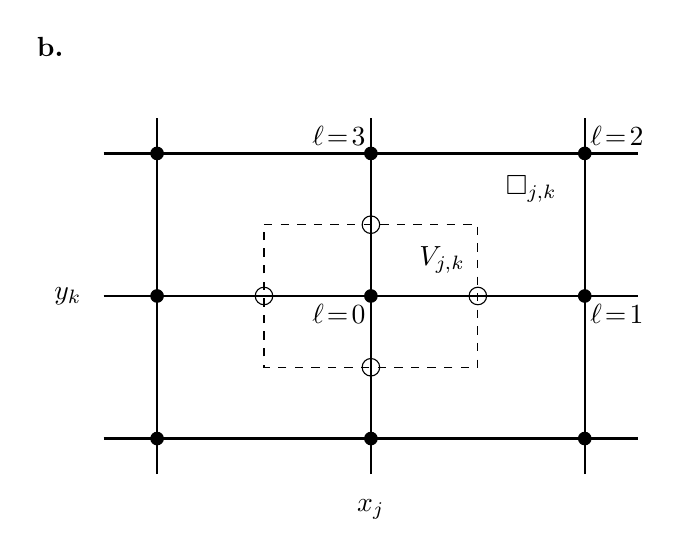 \begin{tikzpicture}[scale=8.6cm/9.5cm]

  %uncomment to see grid on which it was generated:
  %\draw[dotted,step=1.0,black,very thin] (0,0) grid (6,4);

  % strong grid around elements
  \draw[thick] (-0.75,0) -- (6.75,0);
  \draw[thick] (-0.75,2) -- (6.75,2);
  \draw[thick] (-0.75,4) -- (6.75,4);
  \draw[thick] (0,-0.5) -- (0,4.5);
  \draw[thick] (3,-0.5) -- (3,4.5);
  \draw[thick] (6,-0.5) -- (6,4.5);

  % nodes
  \filldraw (0,0) circle (2.5pt);
  \filldraw (3,0) circle (2.5pt);
  \filldraw (6,0) circle (2.5pt);
  \filldraw (0,2) circle (2.5pt);
  \filldraw (3,2) circle (2.5pt);
  \filldraw (6,2) circle (2.5pt);
  \filldraw (0,4) circle (2.5pt);
  \filldraw (3,4) circle (2.5pt);
  \filldraw (6,4) circle (2.5pt);

  % some node labels
  \draw (3-0.45,2-0.25) node {$\ell\!=\!0$};
  \draw (6+0.45,2-0.25) node {$\ell\!=\!1$};
  \draw (6+0.45,4+0.25) node {$\ell\!=\!2$};
  \draw (3-0.45,4+0.25) node {$\ell\!=\!3$};

  % true Mahaffy "quadrature" points
  \draw (3,1)   circle (3.5pt);
  \draw (4.5,2) circle (3.5pt);
  \draw (3,3)   circle (3.5pt);
  \draw (1.5,2) circle (3.5pt);

  % outline control volume
  \draw[dashed] (1.5,3) -- (4.5,3) -- (4.5,1) -- (1.5,1) -- cycle;

  % label element and control volume
  \draw (5.25,3.5) node {$\square_{j,k}$};
  \draw (4,2.5) node {$V_{j,k}$};

%  % dimensions \Delta x, \Delta y
%  \draw[latex-latex] (3.2,4.5) -- (5.8,4.5);
%  \draw (4.5,5.0) node {$\Delta x$};
%  \draw[latex-latex] (6.5,2.2) -- (6.5,3.8);
%  \draw (7.0,3) node {$\Delta y$};

  % label center point and dims
  \draw (3,-1.0) node {$x_j$};
  \draw (-1.25,2) node {$y_k$};

  % label as "b"
  \tikzstyle{fontbf} = [font=\bf]
  \draw (-1.5,5.5) node[fontbf] {b.};
\end{tikzpicture}
